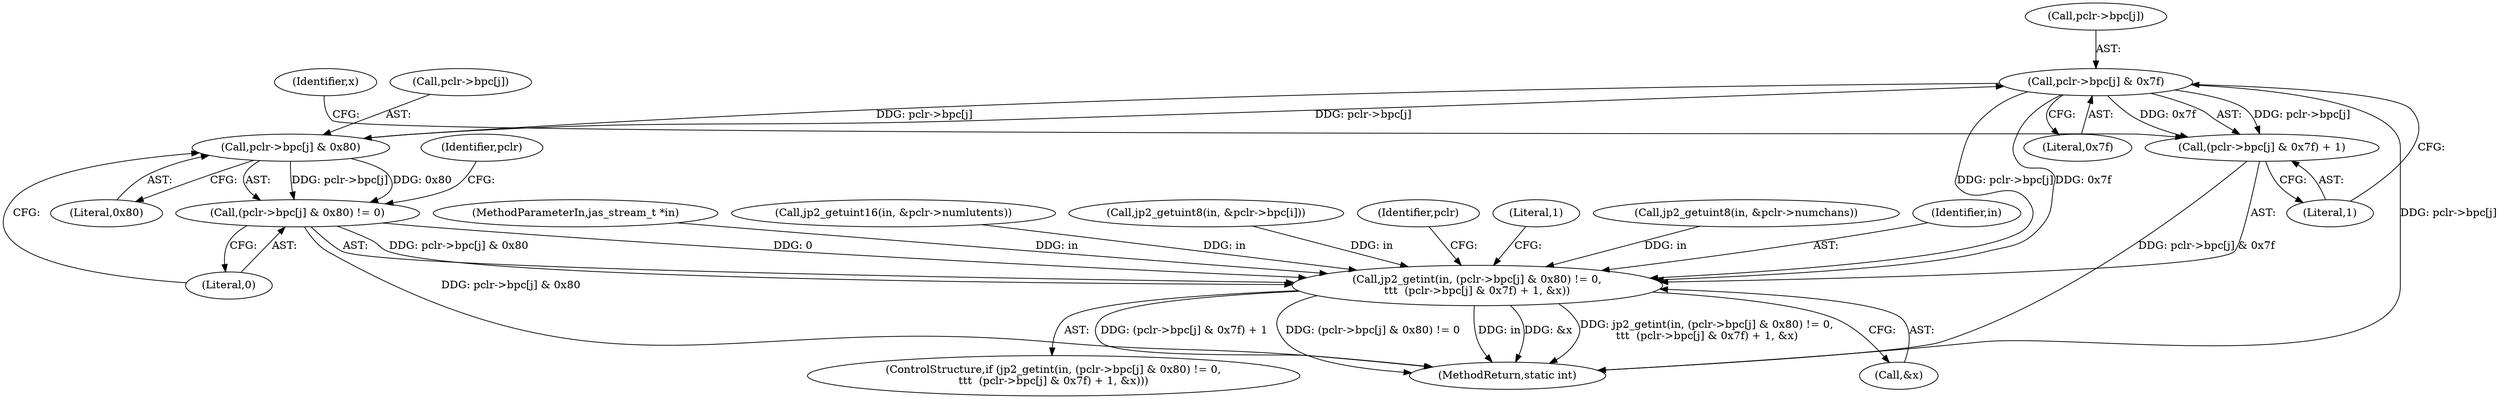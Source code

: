 digraph "0_jasper_e96fc4fdd525fa0ede28074a7e2b1caf94b58b0d_5@array" {
"1000246" [label="(Call,pclr->bpc[j] & 0x7f)"];
"1000237" [label="(Call,pclr->bpc[j] & 0x80)"];
"1000246" [label="(Call,pclr->bpc[j] & 0x7f)"];
"1000236" [label="(Call,(pclr->bpc[j] & 0x80) != 0)"];
"1000234" [label="(Call,jp2_getint(in, (pclr->bpc[j] & 0x80) != 0,\n\t\t\t  (pclr->bpc[j] & 0x7f) + 1, &x))"];
"1000245" [label="(Call,(pclr->bpc[j] & 0x7f) + 1)"];
"1000234" [label="(Call,jp2_getint(in, (pclr->bpc[j] & 0x80) != 0,\n\t\t\t  (pclr->bpc[j] & 0x7f) + 1, &x))"];
"1000238" [label="(Call,pclr->bpc[j])"];
"1000252" [label="(Literal,0x7f)"];
"1000102" [label="(MethodParameterIn,jas_stream_t *in)"];
"1000253" [label="(Literal,1)"];
"1000129" [label="(Call,jp2_getuint16(in, &pclr->numlutents))"];
"1000197" [label="(Call,jp2_getuint8(in, &pclr->bpc[i]))"];
"1000233" [label="(ControlStructure,if (jp2_getint(in, (pclr->bpc[j] & 0x80) != 0,\n\t\t\t  (pclr->bpc[j] & 0x7f) + 1, &x)))"];
"1000254" [label="(Call,&x)"];
"1000243" [label="(Literal,0x80)"];
"1000275" [label="(MethodReturn,static int)"];
"1000255" [label="(Identifier,x)"];
"1000245" [label="(Call,(pclr->bpc[j] & 0x7f) + 1)"];
"1000249" [label="(Identifier,pclr)"];
"1000247" [label="(Call,pclr->bpc[j])"];
"1000263" [label="(Identifier,pclr)"];
"1000237" [label="(Call,pclr->bpc[j] & 0x80)"];
"1000259" [label="(Literal,1)"];
"1000246" [label="(Call,pclr->bpc[j] & 0x7f)"];
"1000236" [label="(Call,(pclr->bpc[j] & 0x80) != 0)"];
"1000244" [label="(Literal,0)"];
"1000135" [label="(Call,jp2_getuint8(in, &pclr->numchans))"];
"1000235" [label="(Identifier,in)"];
"1000246" -> "1000245"  [label="AST: "];
"1000246" -> "1000252"  [label="CFG: "];
"1000247" -> "1000246"  [label="AST: "];
"1000252" -> "1000246"  [label="AST: "];
"1000253" -> "1000246"  [label="CFG: "];
"1000246" -> "1000275"  [label="DDG: pclr->bpc[j]"];
"1000246" -> "1000237"  [label="DDG: pclr->bpc[j]"];
"1000246" -> "1000234"  [label="DDG: pclr->bpc[j]"];
"1000246" -> "1000234"  [label="DDG: 0x7f"];
"1000246" -> "1000245"  [label="DDG: pclr->bpc[j]"];
"1000246" -> "1000245"  [label="DDG: 0x7f"];
"1000237" -> "1000246"  [label="DDG: pclr->bpc[j]"];
"1000237" -> "1000236"  [label="AST: "];
"1000237" -> "1000243"  [label="CFG: "];
"1000238" -> "1000237"  [label="AST: "];
"1000243" -> "1000237"  [label="AST: "];
"1000244" -> "1000237"  [label="CFG: "];
"1000237" -> "1000236"  [label="DDG: pclr->bpc[j]"];
"1000237" -> "1000236"  [label="DDG: 0x80"];
"1000236" -> "1000234"  [label="AST: "];
"1000236" -> "1000244"  [label="CFG: "];
"1000244" -> "1000236"  [label="AST: "];
"1000249" -> "1000236"  [label="CFG: "];
"1000236" -> "1000275"  [label="DDG: pclr->bpc[j] & 0x80"];
"1000236" -> "1000234"  [label="DDG: pclr->bpc[j] & 0x80"];
"1000236" -> "1000234"  [label="DDG: 0"];
"1000234" -> "1000233"  [label="AST: "];
"1000234" -> "1000254"  [label="CFG: "];
"1000235" -> "1000234"  [label="AST: "];
"1000245" -> "1000234"  [label="AST: "];
"1000254" -> "1000234"  [label="AST: "];
"1000259" -> "1000234"  [label="CFG: "];
"1000263" -> "1000234"  [label="CFG: "];
"1000234" -> "1000275"  [label="DDG: (pclr->bpc[j] & 0x7f) + 1"];
"1000234" -> "1000275"  [label="DDG: (pclr->bpc[j] & 0x80) != 0"];
"1000234" -> "1000275"  [label="DDG: in"];
"1000234" -> "1000275"  [label="DDG: &x"];
"1000234" -> "1000275"  [label="DDG: jp2_getint(in, (pclr->bpc[j] & 0x80) != 0,\n\t\t\t  (pclr->bpc[j] & 0x7f) + 1, &x)"];
"1000129" -> "1000234"  [label="DDG: in"];
"1000135" -> "1000234"  [label="DDG: in"];
"1000197" -> "1000234"  [label="DDG: in"];
"1000102" -> "1000234"  [label="DDG: in"];
"1000245" -> "1000253"  [label="CFG: "];
"1000253" -> "1000245"  [label="AST: "];
"1000255" -> "1000245"  [label="CFG: "];
"1000245" -> "1000275"  [label="DDG: pclr->bpc[j] & 0x7f"];
}
